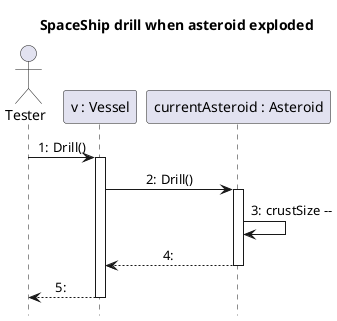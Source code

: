 @startuml
hide footbox
autonumber "0:"
skinparam sequenceMessageAlign center

title SpaceShip drill when asteroid exploded

actor Tester as Tester
participant "v : Vessel" as v
participant "currentAsteroid : Asteroid" as currentAsteroid

Tester -> v : Drill()
activate v

v -> currentAsteroid : Drill()
activate currentAsteroid

currentAsteroid -> currentAsteroid : crustSize --

currentAsteroid --> v 
deactivate currentAsteroid

v --> Tester
deactivate v

@enduml